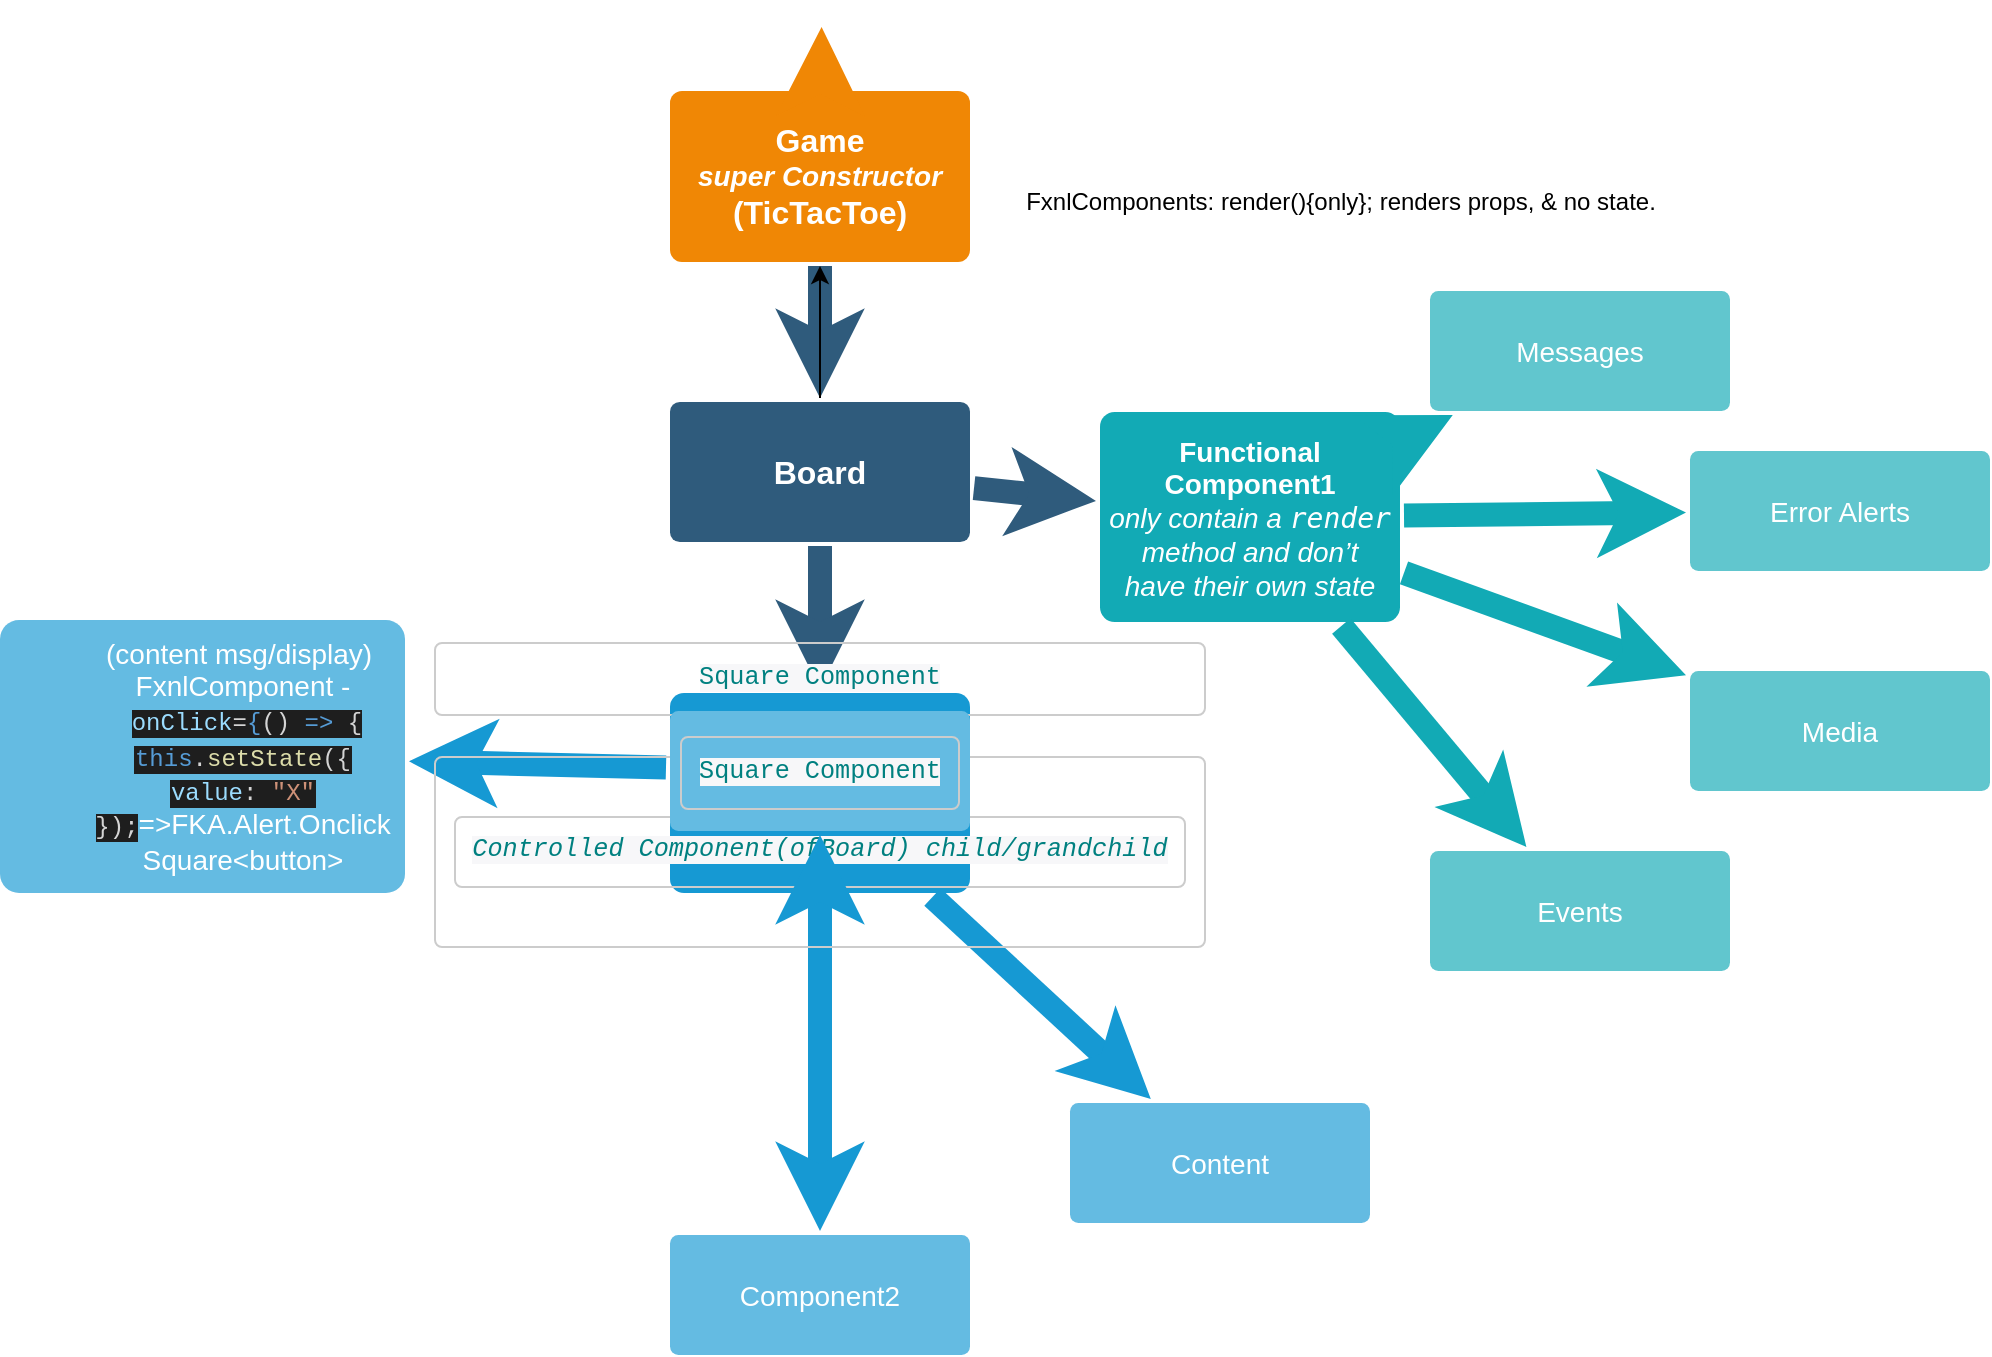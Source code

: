 <mxfile version="13.6.9" type="device"><diagram id="6a731a19-8d31-9384-78a2-239565b7b9f0" name="Page-1"><mxGraphModel dx="841" dy="510" grid="1" gridSize="10" guides="1" tooltips="1" connect="1" arrows="1" fold="1" page="1" pageScale="1" pageWidth="1169" pageHeight="827" background="#ffffff" math="0" shadow="0"><root><mxCell id="0"/><mxCell id="1" parent="0"/><mxCell id="1745" value="" style="edgeStyle=none;rounded=0;jumpStyle=none;html=1;shadow=0;labelBackgroundColor=none;startArrow=none;startFill=0;endArrow=classic;endFill=1;jettySize=auto;orthogonalLoop=1;strokeColor=#2F5B7C;strokeWidth=12;fontFamily=Helvetica;fontSize=16;fontColor=#23445D;spacing=5;" parent="1" source="1764" target="1749" edge="1"><mxGeometry relative="1" as="geometry"><mxPoint x="580" y="380" as="targetPoint"/></mxGeometry></mxCell><mxCell id="1746" value="" style="edgeStyle=none;rounded=0;jumpStyle=none;html=1;shadow=0;labelBackgroundColor=none;startArrow=none;startFill=0;endArrow=classic;endFill=1;jettySize=auto;orthogonalLoop=1;strokeColor=#2F5B7C;strokeWidth=12;fontFamily=Helvetica;fontSize=16;fontColor=#23445D;spacing=5;" parent="1" source="1749" target="1771" edge="1"><mxGeometry relative="1" as="geometry"/></mxCell><mxCell id="1747" value="" style="edgeStyle=none;rounded=0;jumpStyle=none;html=1;shadow=0;labelBackgroundColor=none;startArrow=none;startFill=0;endArrow=classic;endFill=1;jettySize=auto;orthogonalLoop=1;strokeColor=#2F5B7C;strokeWidth=12;fontFamily=Helvetica;fontSize=16;fontColor=#23445D;spacing=5;" parent="1" source="1749" target="1760" edge="1"><mxGeometry relative="1" as="geometry"/></mxCell><mxCell id="m3lwf-t24enXSDub1PT--1786" value="" style="edgeStyle=orthogonalEdgeStyle;rounded=0;orthogonalLoop=1;jettySize=auto;html=1;" parent="1" source="1749" target="1764" edge="1"><mxGeometry relative="1" as="geometry"/></mxCell><mxCell id="1749" value="Board" style="rounded=1;whiteSpace=wrap;html=1;shadow=0;labelBackgroundColor=none;strokeColor=none;strokeWidth=12;fillColor=#2F5B7C;fontFamily=Helvetica;fontSize=16;fontColor=#FFFFFF;align=center;fontStyle=1;spacing=5;arcSize=7;perimeterSpacing=2;" parent="1" vertex="1"><mxGeometry x="495" y="300" width="150" height="70" as="geometry"/></mxCell><mxCell id="1757" value="" style="edgeStyle=none;rounded=0;jumpStyle=none;html=1;shadow=0;labelBackgroundColor=none;startArrow=none;startFill=0;endArrow=classic;endFill=1;jettySize=auto;orthogonalLoop=1;strokeColor=#1699D3;strokeWidth=12;fontFamily=Helvetica;fontSize=14;fontColor=#FFFFFF;spacing=5;" parent="1" source="m3lwf-t24enXSDub1PT--1782" target="1763" edge="1"><mxGeometry relative="1" as="geometry"><mxPoint x="343" y="650" as="sourcePoint"/><Array as="points"/></mxGeometry></mxCell><mxCell id="1758" value="" style="edgeStyle=none;rounded=0;jumpStyle=none;html=1;shadow=0;labelBackgroundColor=none;startArrow=none;startFill=0;endArrow=classic;endFill=1;jettySize=auto;orthogonalLoop=1;strokeColor=#1699D3;strokeWidth=12;fontFamily=Helvetica;fontSize=14;fontColor=#FFFFFF;spacing=5;" parent="1" source="1760" target="1762" edge="1"><mxGeometry relative="1" as="geometry"/></mxCell><mxCell id="1759" value="" style="edgeStyle=none;rounded=0;jumpStyle=none;html=1;shadow=0;labelBackgroundColor=none;startArrow=none;startFill=0;endArrow=classic;endFill=1;jettySize=auto;orthogonalLoop=1;strokeColor=#1699D3;strokeWidth=12;fontFamily=Helvetica;fontSize=14;fontColor=#FFFFFF;spacing=5;" parent="1" source="1760" target="1761" edge="1"><mxGeometry relative="1" as="geometry"/></mxCell><mxCell id="1760" value="&lt;pre style=&quot;box-sizing: border-box ; overflow: auto ; font-family: &amp;#34;menlo&amp;#34; , &amp;#34;monaco&amp;#34; , &amp;#34;consolas&amp;#34; , &amp;#34;courier new&amp;#34; , monospace ; font-size: 12.6px ; padding: 8.5px ; margin-top: 20px ; margin-bottom: 20px ; line-height: 1.429 ; word-break: break-all ; overflow-wrap: break-word ; border: 1px solid rgb(204 , 204 , 204) ; border-radius: 4px ; font-weight: 200&quot;&gt;&lt;font color=&quot;#008080&quot;&gt;&lt;span style=&quot;background-color: rgb(247 , 247 , 249)&quot;&gt;Square Component&lt;/span&gt;&lt;/font&gt;&lt;/pre&gt;&lt;pre style=&quot;box-sizing: border-box ; overflow: auto ; font-family: &amp;#34;menlo&amp;#34; , &amp;#34;monaco&amp;#34; , &amp;#34;consolas&amp;#34; , &amp;#34;courier new&amp;#34; , monospace ; font-size: 12.6px ; padding: 8.5px ; margin-top: 20px ; margin-bottom: 20px ; line-height: 1.429 ; word-break: break-all ; overflow-wrap: break-word ; border: 1px solid rgb(204 , 204 , 204) ; border-radius: 4px ; font-weight: 200&quot;&gt;&lt;pre style=&quot;box-sizing: border-box ; overflow: auto ; font-family: &amp;#34;menlo&amp;#34; , &amp;#34;monaco&amp;#34; , &amp;#34;consolas&amp;#34; , &amp;#34;courier new&amp;#34; , monospace ; font-size: 12.6px ; padding: 8.5px ; margin-top: 20px ; margin-bottom: 20px ; line-height: 1.429 ; word-break: break-all ; overflow-wrap: break-word ; border: 1px solid rgb(204 , 204 , 204) ; border-radius: 4px&quot;&gt;&lt;font color=&quot;#008080&quot;&gt;&lt;span style=&quot;background-color: rgb(247 , 247 , 249)&quot;&gt;&lt;i&gt;Controlled Component(ofBoard) child/grandchild&lt;/i&gt;&lt;/span&gt;&lt;/font&gt;&lt;/pre&gt;&lt;/pre&gt;" style="rounded=1;whiteSpace=wrap;html=1;shadow=0;labelBackgroundColor=none;strokeColor=none;strokeWidth=12;fontFamily=Helvetica;fontSize=14;fontColor=#FFFFFF;align=center;spacing=5;fontStyle=1;arcSize=7;perimeterSpacing=2;fillColor=#1699D3;" parent="1" vertex="1"><mxGeometry x="495" y="445.5" width="150" height="100" as="geometry"/></mxCell><mxCell id="1761" value="Content" style="rounded=1;whiteSpace=wrap;html=1;shadow=0;labelBackgroundColor=none;strokeColor=none;strokeWidth=12;fillColor=#64bbe2;fontFamily=Helvetica;fontSize=14;fontColor=#FFFFFF;align=center;spacing=5;arcSize=7;perimeterSpacing=2;" parent="1" vertex="1"><mxGeometry x="695" y="650.5" width="150" height="60" as="geometry"/></mxCell><mxCell id="1762" value="Component2" style="rounded=1;whiteSpace=wrap;html=1;shadow=0;labelBackgroundColor=none;strokeColor=none;strokeWidth=12;fillColor=#64bbe2;fontFamily=Helvetica;fontSize=14;fontColor=#FFFFFF;align=center;spacing=5;arcSize=7;perimeterSpacing=2;" parent="1" vertex="1"><mxGeometry x="495" y="716.5" width="150" height="60" as="geometry"/></mxCell><mxCell id="1763" value="&lt;blockquote style=&quot;margin: 0 0 0 40px ; border: none ; padding: 0px&quot;&gt;(content msg/display)&amp;nbsp;&lt;/blockquote&gt;&lt;blockquote style=&quot;margin: 0 0 0 40px ; border: none ; padding: 0px&quot;&gt;FxnlComponent -&amp;nbsp;&lt;span style=&quot;background-color: rgb(30 , 30 , 30) ; font-family: &amp;#34;menlo&amp;#34; , &amp;#34;monaco&amp;#34; , &amp;#34;courier new&amp;#34; , monospace ; font-size: 12px ; color: rgb(156 , 220 , 254)&quot;&gt;onClick&lt;/span&gt;&lt;span style=&quot;background-color: rgb(30 , 30 , 30) ; color: rgb(212 , 212 , 212) ; font-family: &amp;#34;menlo&amp;#34; , &amp;#34;monaco&amp;#34; , &amp;#34;courier new&amp;#34; , monospace ; font-size: 12px&quot;&gt;=&lt;/span&gt;&lt;span style=&quot;background-color: rgb(30 , 30 , 30) ; font-family: &amp;#34;menlo&amp;#34; , &amp;#34;monaco&amp;#34; , &amp;#34;courier new&amp;#34; , monospace ; font-size: 12px ; color: rgb(86 , 156 , 214)&quot;&gt;{&lt;/span&gt;&lt;span style=&quot;background-color: rgb(30 , 30 , 30) ; color: rgb(212 , 212 , 212) ; font-family: &amp;#34;menlo&amp;#34; , &amp;#34;monaco&amp;#34; , &amp;#34;courier new&amp;#34; , monospace ; font-size: 12px&quot;&gt;() &lt;/span&gt;&lt;span style=&quot;background-color: rgb(30 , 30 , 30) ; font-family: &amp;#34;menlo&amp;#34; , &amp;#34;monaco&amp;#34; , &amp;#34;courier new&amp;#34; , monospace ; font-size: 12px ; color: rgb(86 , 156 , 214)&quot;&gt;=&amp;gt;&lt;/span&gt;&lt;span style=&quot;background-color: rgb(30 , 30 , 30) ; color: rgb(212 , 212 , 212) ; font-family: &amp;#34;menlo&amp;#34; , &amp;#34;monaco&amp;#34; , &amp;#34;courier new&amp;#34; , monospace ; font-size: 12px&quot;&gt; {&lt;/span&gt;&lt;/blockquote&gt;&lt;blockquote style=&quot;margin: 0 0 0 40px ; border: none ; padding: 0px&quot;&gt;&lt;span style=&quot;background-color: rgb(30 , 30 , 30) ; color: rgb(212 , 212 , 212) ; font-family: &amp;#34;menlo&amp;#34; , &amp;#34;monaco&amp;#34; , &amp;#34;courier new&amp;#34; , monospace ; font-size: 12px&quot;&gt;          &lt;/span&gt;&lt;span style=&quot;background-color: rgb(30 , 30 , 30) ; font-family: &amp;#34;menlo&amp;#34; , &amp;#34;monaco&amp;#34; , &amp;#34;courier new&amp;#34; , monospace ; font-size: 12px ; color: rgb(86 , 156 , 214)&quot;&gt;this&lt;/span&gt;&lt;span style=&quot;background-color: rgb(30 , 30 , 30) ; color: rgb(212 , 212 , 212) ; font-family: &amp;#34;menlo&amp;#34; , &amp;#34;monaco&amp;#34; , &amp;#34;courier new&amp;#34; , monospace ; font-size: 12px&quot;&gt;.&lt;/span&gt;&lt;span style=&quot;background-color: rgb(30 , 30 , 30) ; font-family: &amp;#34;menlo&amp;#34; , &amp;#34;monaco&amp;#34; , &amp;#34;courier new&amp;#34; , monospace ; font-size: 12px ; color: rgb(220 , 220 , 170)&quot;&gt;setState&lt;/span&gt;&lt;span style=&quot;background-color: rgb(30 , 30 , 30) ; color: rgb(212 , 212 , 212) ; font-family: &amp;#34;menlo&amp;#34; , &amp;#34;monaco&amp;#34; , &amp;#34;courier new&amp;#34; , monospace ; font-size: 12px&quot;&gt;({ &lt;/span&gt;&lt;span style=&quot;background-color: rgb(30 , 30 , 30) ; font-family: &amp;#34;menlo&amp;#34; , &amp;#34;monaco&amp;#34; , &amp;#34;courier new&amp;#34; , monospace ; font-size: 12px ; color: rgb(156 , 220 , 254)&quot;&gt;value&lt;/span&gt;&lt;span style=&quot;background-color: rgb(30 , 30 , 30) ; color: rgb(212 , 212 , 212) ; font-family: &amp;#34;menlo&amp;#34; , &amp;#34;monaco&amp;#34; , &amp;#34;courier new&amp;#34; , monospace ; font-size: 12px&quot;&gt;: &lt;/span&gt;&lt;span style=&quot;background-color: rgb(30 , 30 , 30) ; font-family: &amp;#34;menlo&amp;#34; , &amp;#34;monaco&amp;#34; , &amp;#34;courier new&amp;#34; , monospace ; font-size: 12px ; color: rgb(206 , 145 , 120)&quot;&gt;&quot;X&quot;&lt;/span&gt;&lt;span style=&quot;background-color: rgb(30 , 30 , 30) ; color: rgb(212 , 212 , 212) ; font-family: &amp;#34;menlo&amp;#34; , &amp;#34;monaco&amp;#34; , &amp;#34;courier new&amp;#34; , monospace ; font-size: 12px&quot;&gt; });&lt;/span&gt;=&amp;gt;FKA.Alert.Onclick Square&amp;lt;button&amp;gt;&lt;/blockquote&gt;" style="rounded=1;whiteSpace=wrap;html=1;shadow=0;labelBackgroundColor=none;strokeColor=none;strokeWidth=12;fillColor=#64bbe2;fontFamily=Helvetica;fontSize=14;fontColor=#FFFFFF;align=center;spacing=5;arcSize=7;perimeterSpacing=2;" parent="1" vertex="1"><mxGeometry x="160" y="409" width="202.5" height="136.5" as="geometry"/></mxCell><mxCell id="1764" value="&lt;span style=&quot;font-size: 16px&quot;&gt;Game&lt;br&gt;&lt;/span&gt;&lt;i&gt;super Constructor&lt;/i&gt;&lt;br style=&quot;font-size: 16px&quot;&gt;&lt;span style=&quot;font-size: 16px&quot;&gt;(TicTacToe)&lt;/span&gt;&lt;span&gt;&lt;br&gt;&lt;/span&gt;" style="rounded=1;whiteSpace=wrap;html=1;shadow=0;labelBackgroundColor=none;strokeColor=none;strokeWidth=12;fillColor=#F08705;fontFamily=Helvetica;fontSize=14;fontColor=#FFFFFF;align=center;spacing=5;fontStyle=1;arcSize=7;perimeterSpacing=2;" parent="1" vertex="1"><mxGeometry x="495" y="144.5" width="150" height="85.5" as="geometry"/></mxCell><mxCell id="1768" value="" style="edgeStyle=none;rounded=0;jumpStyle=none;html=1;shadow=0;labelBackgroundColor=none;startArrow=none;startFill=0;endArrow=classic;endFill=1;jettySize=auto;orthogonalLoop=1;strokeColor=#F08705;strokeWidth=12;fontFamily=Helvetica;fontSize=14;fontColor=#FFFFFF;spacing=5;" parent="1" source="1764" edge="1"><mxGeometry relative="1" as="geometry"><mxPoint x="570.785" y="112.5" as="targetPoint"/></mxGeometry></mxCell><mxCell id="1771" value="Functional&lt;br&gt;Component1&lt;br&gt;&lt;span style=&quot;font-weight: normal&quot;&gt;&lt;i&gt;only contain a &lt;code class=&quot;gatsby-code-text&quot;&gt;render&lt;/code&gt; method and don’t have their own state&lt;/i&gt;&lt;/span&gt;" style="rounded=1;whiteSpace=wrap;html=1;shadow=0;labelBackgroundColor=none;strokeColor=none;strokeWidth=12;fillColor=#12aab5;fontFamily=Helvetica;fontSize=14;fontColor=#FFFFFF;align=center;spacing=5;fontStyle=1;arcSize=7;perimeterSpacing=2;" parent="1" vertex="1"><mxGeometry x="710" y="305" width="150" height="105" as="geometry"/></mxCell><mxCell id="1772" value="Events" style="rounded=1;whiteSpace=wrap;html=1;shadow=0;labelBackgroundColor=none;strokeColor=none;strokeWidth=12;fillColor=#61c6ce;fontFamily=Helvetica;fontSize=14;fontColor=#FFFFFF;align=center;spacing=5;fontStyle=0;arcSize=7;perimeterSpacing=2;" parent="1" vertex="1"><mxGeometry x="875" y="524.5" width="150" height="60" as="geometry"/></mxCell><mxCell id="1773" value="" style="edgeStyle=none;rounded=1;jumpStyle=none;html=1;shadow=0;labelBackgroundColor=none;startArrow=none;startFill=0;jettySize=auto;orthogonalLoop=1;strokeColor=#12AAB5;strokeWidth=12;fontFamily=Helvetica;fontSize=14;fontColor=#FFFFFF;spacing=5;fontStyle=1;fillColor=#b0e3e6;" parent="1" source="1771" target="1772" edge="1"><mxGeometry relative="1" as="geometry"/></mxCell><mxCell id="1774" value="Media" style="rounded=1;whiteSpace=wrap;html=1;shadow=0;labelBackgroundColor=none;strokeColor=none;strokeWidth=12;fillColor=#61c6ce;fontFamily=Helvetica;fontSize=14;fontColor=#FFFFFF;align=center;spacing=5;fontStyle=0;arcSize=7;perimeterSpacing=2;" parent="1" vertex="1"><mxGeometry x="1005" y="434.5" width="150" height="60" as="geometry"/></mxCell><mxCell id="1775" value="" style="edgeStyle=none;rounded=1;jumpStyle=none;html=1;shadow=0;labelBackgroundColor=none;startArrow=none;startFill=0;jettySize=auto;orthogonalLoop=1;strokeColor=#12AAB5;strokeWidth=12;fontFamily=Helvetica;fontSize=14;fontColor=#FFFFFF;spacing=5;fontStyle=1;fillColor=#b0e3e6;" parent="1" source="1771" target="1774" edge="1"><mxGeometry relative="1" as="geometry"/></mxCell><mxCell id="1776" value="Error Alerts" style="rounded=1;whiteSpace=wrap;html=1;shadow=0;labelBackgroundColor=none;strokeColor=none;strokeWidth=12;fillColor=#61c6ce;fontFamily=Helvetica;fontSize=14;fontColor=#FFFFFF;align=center;spacing=5;fontStyle=0;arcSize=7;perimeterSpacing=2;" parent="1" vertex="1"><mxGeometry x="1005" y="324.5" width="150" height="60" as="geometry"/></mxCell><mxCell id="1777" value="" style="edgeStyle=none;rounded=1;jumpStyle=none;html=1;shadow=0;labelBackgroundColor=none;startArrow=none;startFill=0;jettySize=auto;orthogonalLoop=1;strokeColor=#12AAB5;strokeWidth=12;fontFamily=Helvetica;fontSize=14;fontColor=#FFFFFF;spacing=5;fontStyle=1;fillColor=#b0e3e6;" parent="1" source="1771" target="1776" edge="1"><mxGeometry relative="1" as="geometry"/></mxCell><mxCell id="1778" value="Messages" style="rounded=1;whiteSpace=wrap;html=1;shadow=0;labelBackgroundColor=none;strokeColor=none;strokeWidth=12;fillColor=#61c6ce;fontFamily=Helvetica;fontSize=14;fontColor=#FFFFFF;align=center;spacing=5;fontStyle=0;arcSize=7;perimeterSpacing=2;" parent="1" vertex="1"><mxGeometry x="875" y="244.5" width="150" height="60" as="geometry"/></mxCell><mxCell id="1779" value="" style="edgeStyle=none;rounded=1;jumpStyle=none;html=1;shadow=0;labelBackgroundColor=none;startArrow=none;startFill=0;jettySize=auto;orthogonalLoop=1;strokeColor=#12AAB5;strokeWidth=12;fontFamily=Helvetica;fontSize=14;fontColor=#FFFFFF;spacing=5;fontStyle=1;fillColor=#b0e3e6;" parent="1" source="1771" target="1778" edge="1"><mxGeometry relative="1" as="geometry"/></mxCell><mxCell id="m3lwf-t24enXSDub1PT--1782" value="&lt;pre style=&quot;box-sizing: border-box ; overflow: auto ; font-family: &amp;#34;menlo&amp;#34; , &amp;#34;monaco&amp;#34; , &amp;#34;consolas&amp;#34; , &amp;#34;courier new&amp;#34; , monospace ; font-size: 12.6px ; padding: 8.5px ; margin-top: 20px ; margin-bottom: 20px ; line-height: 1.429 ; word-break: break-all ; overflow-wrap: break-word ; border: 1px solid rgb(204 , 204 , 204) ; border-radius: 4px&quot;&gt;&lt;font color=&quot;#008080&quot;&gt;&lt;span style=&quot;background-color: rgb(247 , 247 , 249)&quot;&gt;Square Component&lt;/span&gt;&lt;/font&gt;&lt;/pre&gt;" style="rounded=1;whiteSpace=wrap;html=1;shadow=0;labelBackgroundColor=none;strokeColor=none;strokeWidth=12;fillColor=#64bbe2;fontFamily=Helvetica;fontSize=14;fontColor=#FFFFFF;align=center;spacing=5;arcSize=7;perimeterSpacing=2;" parent="1" vertex="1"><mxGeometry x="495" y="454.5" width="150" height="60" as="geometry"/></mxCell><mxCell id="m3lwf-t24enXSDub1PT--1783" value="" style="edgeStyle=none;rounded=0;jumpStyle=none;html=1;shadow=0;labelBackgroundColor=none;startArrow=none;startFill=0;endArrow=classic;endFill=1;jettySize=auto;orthogonalLoop=1;strokeColor=#1699D3;strokeWidth=12;fontFamily=Helvetica;fontSize=14;fontColor=#FFFFFF;spacing=5;" parent="1" source="1760" target="m3lwf-t24enXSDub1PT--1782" edge="1"><mxGeometry relative="1" as="geometry"><mxPoint x="491" y="630" as="sourcePoint"/><mxPoint x="415" y="640.022" as="targetPoint"/></mxGeometry></mxCell><mxCell id="lFVN64Tm-D7oEY1UCk2P-1779" value="FxnlComponents: render(){only}; renders props, &amp;amp; no state." style="text;html=1;align=center;verticalAlign=middle;resizable=0;points=[];autosize=1;" vertex="1" parent="1"><mxGeometry x="665" y="190" width="330" height="20" as="geometry"/></mxCell></root></mxGraphModel></diagram></mxfile>